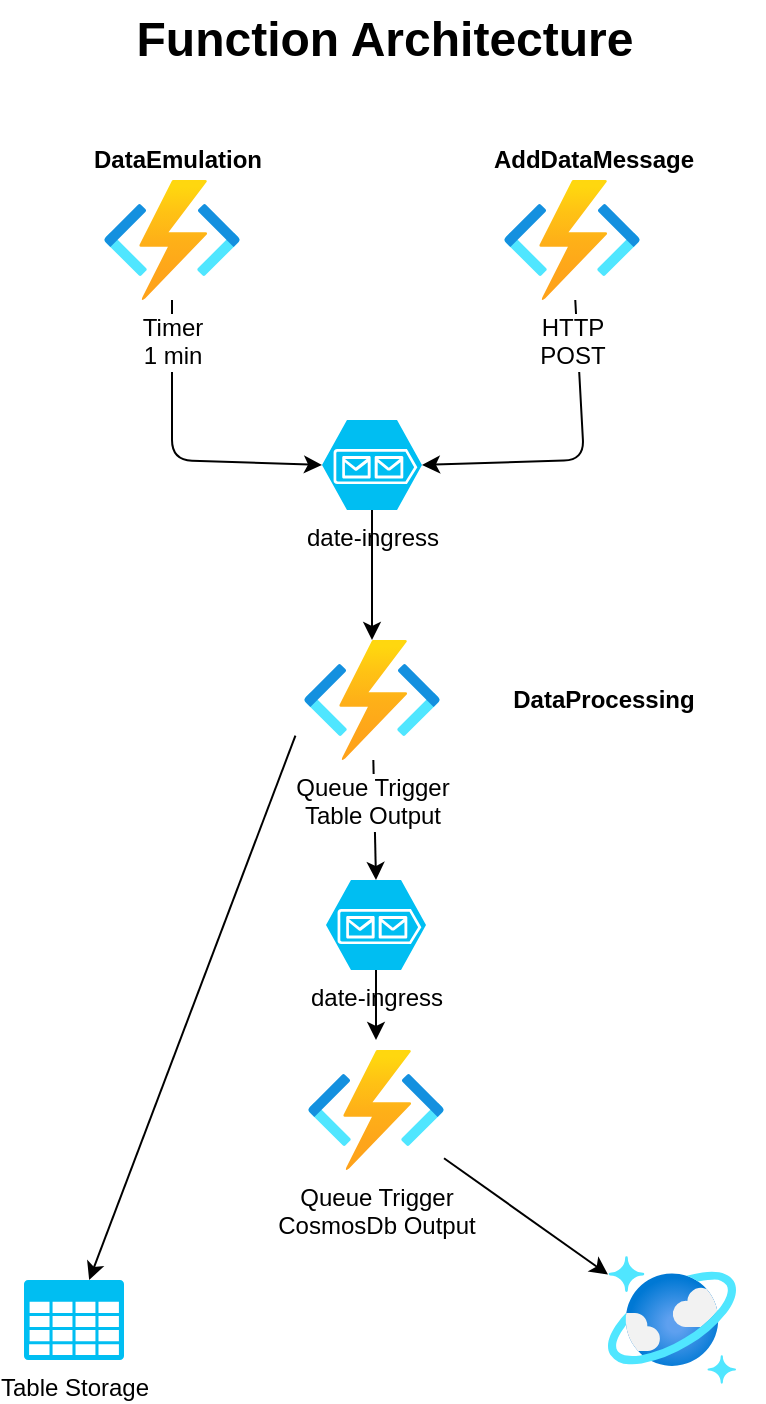 <mxfile>
    <diagram id="JF0vX3D1bAN7ocs3iGGF" name="Page-1">
        <mxGraphModel dx="634" dy="708" grid="1" gridSize="10" guides="1" tooltips="1" connect="1" arrows="1" fold="1" page="1" pageScale="1" pageWidth="827" pageHeight="1169" math="0" shadow="0">
            <root>
                <mxCell id="0"/>
                <mxCell id="1" parent="0"/>
                <mxCell id="8" style="edgeStyle=none;html=1;entryX=0;entryY=0.5;entryDx=0;entryDy=0;entryPerimeter=0;" edge="1" parent="1" source="2" target="6">
                    <mxGeometry relative="1" as="geometry">
                        <Array as="points">
                            <mxPoint x="164" y="230"/>
                        </Array>
                    </mxGeometry>
                </mxCell>
                <mxCell id="2" value="Timer&lt;br&gt;1 min" style="aspect=fixed;html=1;points=[];align=center;image;fontSize=12;image=img/lib/azure2/iot/Function_Apps.svg;" vertex="1" parent="1">
                    <mxGeometry x="130" y="90" width="68" height="60" as="geometry"/>
                </mxCell>
                <mxCell id="19" style="edgeStyle=none;html=1;entryX=0.5;entryY=0;entryDx=0;entryDy=0;entryPerimeter=0;" edge="1" parent="1" source="3" target="15">
                    <mxGeometry relative="1" as="geometry"/>
                </mxCell>
                <mxCell id="3" value="Queue Trigger&lt;br&gt;Table Output" style="aspect=fixed;html=1;points=[];align=center;image;fontSize=12;image=img/lib/azure2/iot/Function_Apps.svg;" vertex="1" parent="1">
                    <mxGeometry x="230" y="320" width="68" height="60" as="geometry"/>
                </mxCell>
                <mxCell id="9" style="edgeStyle=none;html=1;entryX=1;entryY=0.5;entryDx=0;entryDy=0;entryPerimeter=0;" edge="1" parent="1" source="4" target="6">
                    <mxGeometry relative="1" as="geometry">
                        <Array as="points">
                            <mxPoint x="370" y="230"/>
                        </Array>
                    </mxGeometry>
                </mxCell>
                <mxCell id="4" value="HTTP&lt;br&gt;POST" style="aspect=fixed;html=1;points=[];align=center;image;fontSize=12;image=img/lib/azure2/iot/Function_Apps.svg;" vertex="1" parent="1">
                    <mxGeometry x="330" y="90" width="68" height="60" as="geometry"/>
                </mxCell>
                <mxCell id="5" value="Table Storage" style="verticalLabelPosition=bottom;html=1;verticalAlign=top;align=center;strokeColor=none;fillColor=#00BEF2;shape=mxgraph.azure.storage;pointerEvents=1;" vertex="1" parent="1">
                    <mxGeometry x="90" y="640" width="50" height="40" as="geometry"/>
                </mxCell>
                <mxCell id="7" value="" style="edgeStyle=none;html=1;" edge="1" parent="1" source="6" target="3">
                    <mxGeometry relative="1" as="geometry"/>
                </mxCell>
                <mxCell id="6" value="date-ingress" style="verticalLabelPosition=bottom;html=1;verticalAlign=top;align=center;strokeColor=none;fillColor=#00BEF2;shape=mxgraph.azure.storage_queue;" vertex="1" parent="1">
                    <mxGeometry x="239" y="210" width="50" height="45" as="geometry"/>
                </mxCell>
                <mxCell id="11" value="Function Architecture" style="text;strokeColor=none;fillColor=none;html=1;fontSize=24;fontStyle=1;verticalAlign=middle;align=center;" vertex="1" parent="1">
                    <mxGeometry x="220" width="100" height="40" as="geometry"/>
                </mxCell>
                <UserObject label="&lt;b&gt;DataEmulation&lt;/b&gt;" placeholders="1" name="Variable" id="12">
                    <mxCell style="text;html=1;strokeColor=none;fillColor=none;align=center;verticalAlign=middle;whiteSpace=wrap;overflow=hidden;" vertex="1" parent="1">
                        <mxGeometry x="124" y="70" width="86" height="20" as="geometry"/>
                    </mxCell>
                </UserObject>
                <UserObject label="&lt;b&gt;AddDataMessage&lt;/b&gt;" placeholders="1" name="Variable" id="13">
                    <mxCell style="text;html=1;strokeColor=none;fillColor=none;align=center;verticalAlign=middle;whiteSpace=wrap;overflow=hidden;" vertex="1" parent="1">
                        <mxGeometry x="310" y="70" width="130" height="20" as="geometry"/>
                    </mxCell>
                </UserObject>
                <UserObject label="&lt;b&gt;DataProcessing&lt;/b&gt;" placeholders="1" name="Variable" id="14">
                    <mxCell style="text;html=1;strokeColor=none;fillColor=none;align=center;verticalAlign=middle;whiteSpace=wrap;overflow=hidden;" vertex="1" parent="1">
                        <mxGeometry x="300" y="340" width="160" height="20" as="geometry"/>
                    </mxCell>
                </UserObject>
                <mxCell id="20" style="edgeStyle=none;html=1;" edge="1" parent="1" source="15">
                    <mxGeometry relative="1" as="geometry">
                        <mxPoint x="266" y="520" as="targetPoint"/>
                    </mxGeometry>
                </mxCell>
                <mxCell id="15" value="date-ingress" style="verticalLabelPosition=bottom;html=1;verticalAlign=top;align=center;strokeColor=none;fillColor=#00BEF2;shape=mxgraph.azure.storage_queue;" vertex="1" parent="1">
                    <mxGeometry x="241" y="440" width="50" height="45" as="geometry"/>
                </mxCell>
                <mxCell id="22" style="edgeStyle=none;html=1;exitX=-0.063;exitY=0.797;exitDx=0;exitDy=0;exitPerimeter=0;" edge="1" parent="1" source="3" target="5">
                    <mxGeometry relative="1" as="geometry"/>
                </mxCell>
                <mxCell id="24" style="edgeStyle=none;html=1;" edge="1" parent="1" source="16" target="23">
                    <mxGeometry relative="1" as="geometry"/>
                </mxCell>
                <mxCell id="16" value="Queue Trigger&lt;br&gt;CosmosDb Output&lt;br&gt;" style="aspect=fixed;html=1;points=[];align=center;image;fontSize=12;image=img/lib/azure2/iot/Function_Apps.svg;" vertex="1" parent="1">
                    <mxGeometry x="232" y="525" width="68" height="60" as="geometry"/>
                </mxCell>
                <mxCell id="23" value="" style="aspect=fixed;html=1;points=[];align=center;image;fontSize=12;image=img/lib/azure2/databases/Azure_Cosmos_DB.svg;" vertex="1" parent="1">
                    <mxGeometry x="382" y="628" width="64" height="64" as="geometry"/>
                </mxCell>
            </root>
        </mxGraphModel>
    </diagram>
</mxfile>